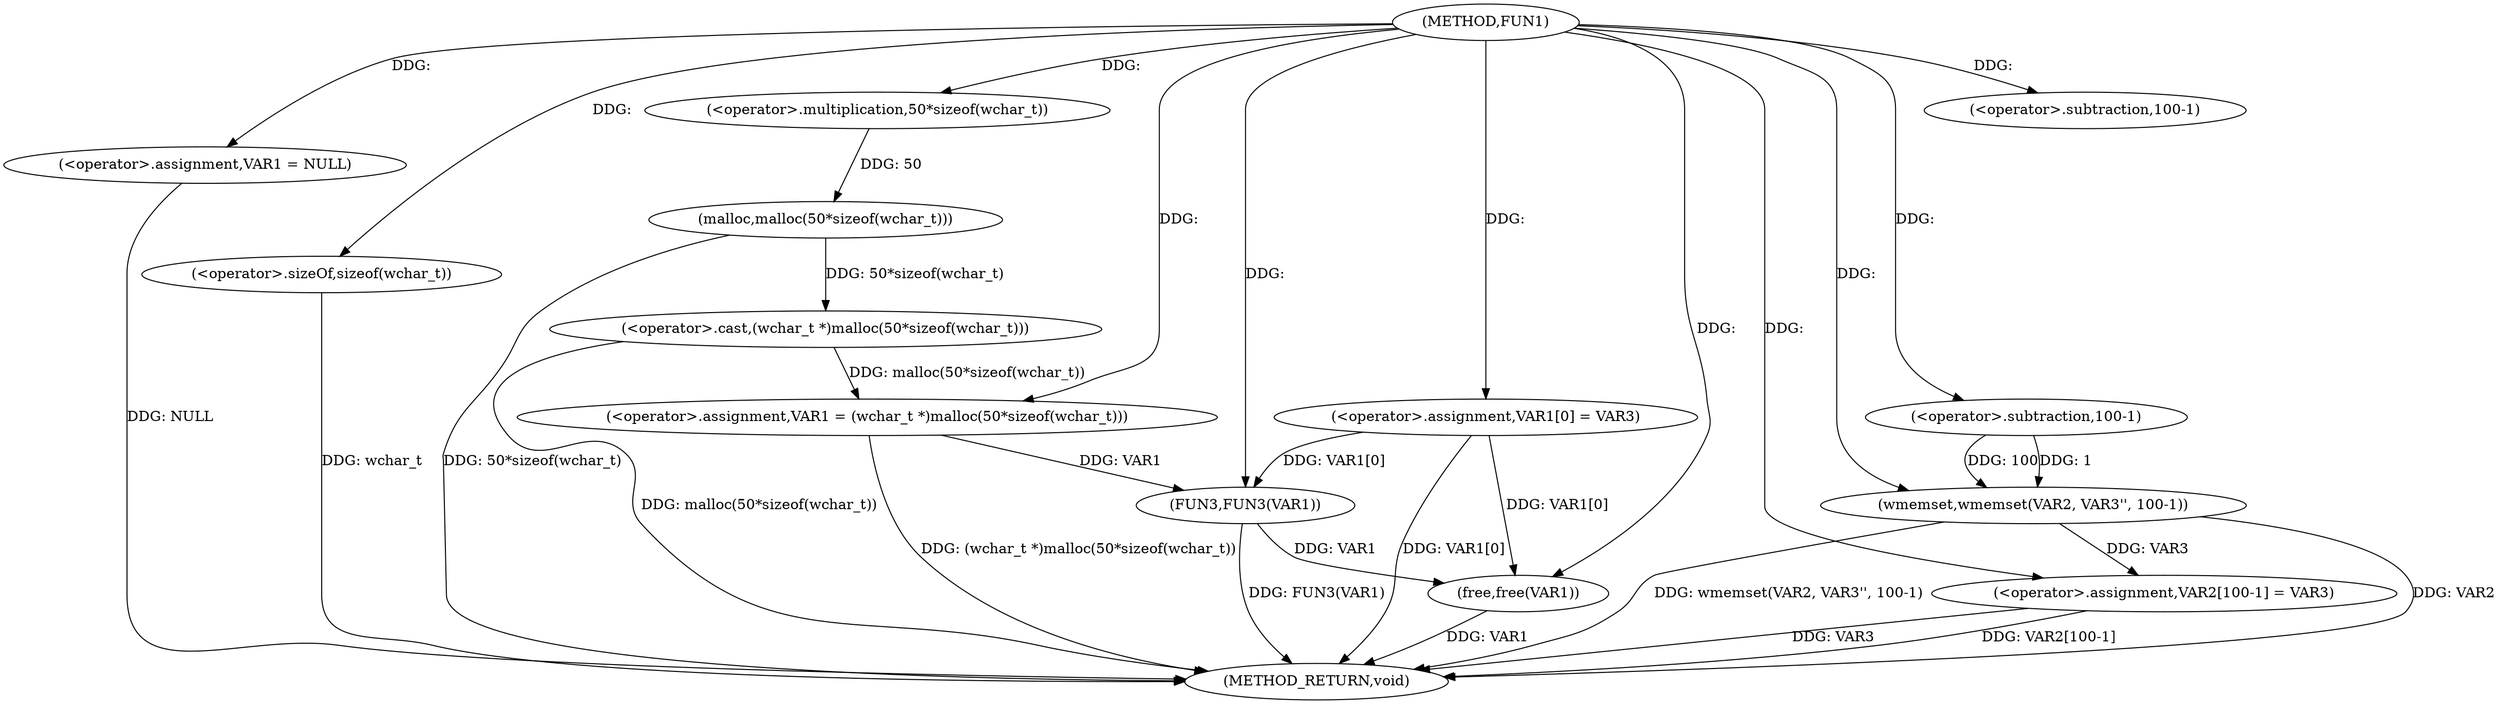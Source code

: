 digraph FUN1 {  
"1000100" [label = "(METHOD,FUN1)" ]
"1000141" [label = "(METHOD_RETURN,void)" ]
"1000103" [label = "(<operator>.assignment,VAR1 = NULL)" ]
"1000108" [label = "(<operator>.assignment,VAR1 = (wchar_t *)malloc(50*sizeof(wchar_t)))" ]
"1000110" [label = "(<operator>.cast,(wchar_t *)malloc(50*sizeof(wchar_t)))" ]
"1000112" [label = "(malloc,malloc(50*sizeof(wchar_t)))" ]
"1000113" [label = "(<operator>.multiplication,50*sizeof(wchar_t))" ]
"1000115" [label = "(<operator>.sizeOf,sizeof(wchar_t))" ]
"1000117" [label = "(<operator>.assignment,VAR1[0] = VAR3)" ]
"1000124" [label = "(wmemset,wmemset(VAR2, VAR3'', 100-1))" ]
"1000127" [label = "(<operator>.subtraction,100-1)" ]
"1000130" [label = "(<operator>.assignment,VAR2[100-1] = VAR3)" ]
"1000133" [label = "(<operator>.subtraction,100-1)" ]
"1000137" [label = "(FUN3,FUN3(VAR1))" ]
"1000139" [label = "(free,free(VAR1))" ]
  "1000124" -> "1000141"  [ label = "DDG: VAR2"] 
  "1000103" -> "1000141"  [ label = "DDG: NULL"] 
  "1000139" -> "1000141"  [ label = "DDG: VAR1"] 
  "1000117" -> "1000141"  [ label = "DDG: VAR1[0]"] 
  "1000130" -> "1000141"  [ label = "DDG: VAR3"] 
  "1000115" -> "1000141"  [ label = "DDG: wchar_t"] 
  "1000137" -> "1000141"  [ label = "DDG: FUN3(VAR1)"] 
  "1000110" -> "1000141"  [ label = "DDG: malloc(50*sizeof(wchar_t))"] 
  "1000112" -> "1000141"  [ label = "DDG: 50*sizeof(wchar_t)"] 
  "1000108" -> "1000141"  [ label = "DDG: (wchar_t *)malloc(50*sizeof(wchar_t))"] 
  "1000130" -> "1000141"  [ label = "DDG: VAR2[100-1]"] 
  "1000124" -> "1000141"  [ label = "DDG: wmemset(VAR2, VAR3'', 100-1)"] 
  "1000100" -> "1000103"  [ label = "DDG: "] 
  "1000110" -> "1000108"  [ label = "DDG: malloc(50*sizeof(wchar_t))"] 
  "1000100" -> "1000108"  [ label = "DDG: "] 
  "1000112" -> "1000110"  [ label = "DDG: 50*sizeof(wchar_t)"] 
  "1000113" -> "1000112"  [ label = "DDG: 50"] 
  "1000100" -> "1000113"  [ label = "DDG: "] 
  "1000100" -> "1000115"  [ label = "DDG: "] 
  "1000100" -> "1000117"  [ label = "DDG: "] 
  "1000100" -> "1000124"  [ label = "DDG: "] 
  "1000127" -> "1000124"  [ label = "DDG: 100"] 
  "1000127" -> "1000124"  [ label = "DDG: 1"] 
  "1000100" -> "1000127"  [ label = "DDG: "] 
  "1000124" -> "1000130"  [ label = "DDG: VAR3"] 
  "1000100" -> "1000130"  [ label = "DDG: "] 
  "1000100" -> "1000133"  [ label = "DDG: "] 
  "1000117" -> "1000137"  [ label = "DDG: VAR1[0]"] 
  "1000108" -> "1000137"  [ label = "DDG: VAR1"] 
  "1000100" -> "1000137"  [ label = "DDG: "] 
  "1000117" -> "1000139"  [ label = "DDG: VAR1[0]"] 
  "1000137" -> "1000139"  [ label = "DDG: VAR1"] 
  "1000100" -> "1000139"  [ label = "DDG: "] 
}
